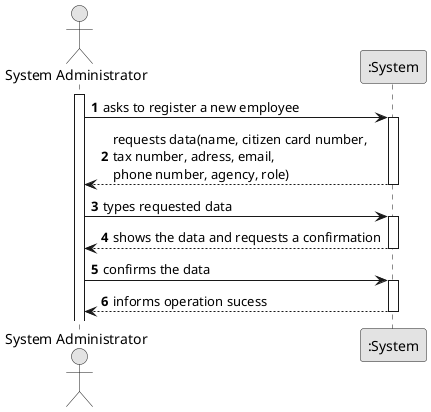 @startuml
skinparam monochrome true
skinparam packageStyle rectangle
skinparam shadowing false

autonumber

actor "System Administrator" as Employee
participant ":System" as System

activate Employee

    Employee -> System : asks to register a new employee
    activate System

        System --> Employee : requests data(name, citizen card number, \ntax number, adress, email, \nphone number, agency, role)
    deactivate System

    Employee -> System : types requested data
    activate System

        System --> Employee : shows the data and requests a confirmation
    deactivate System

    Employee -> System : confirms the data
    activate System

        System --> Employee : informs operation sucess
    deactivate System



@enduml